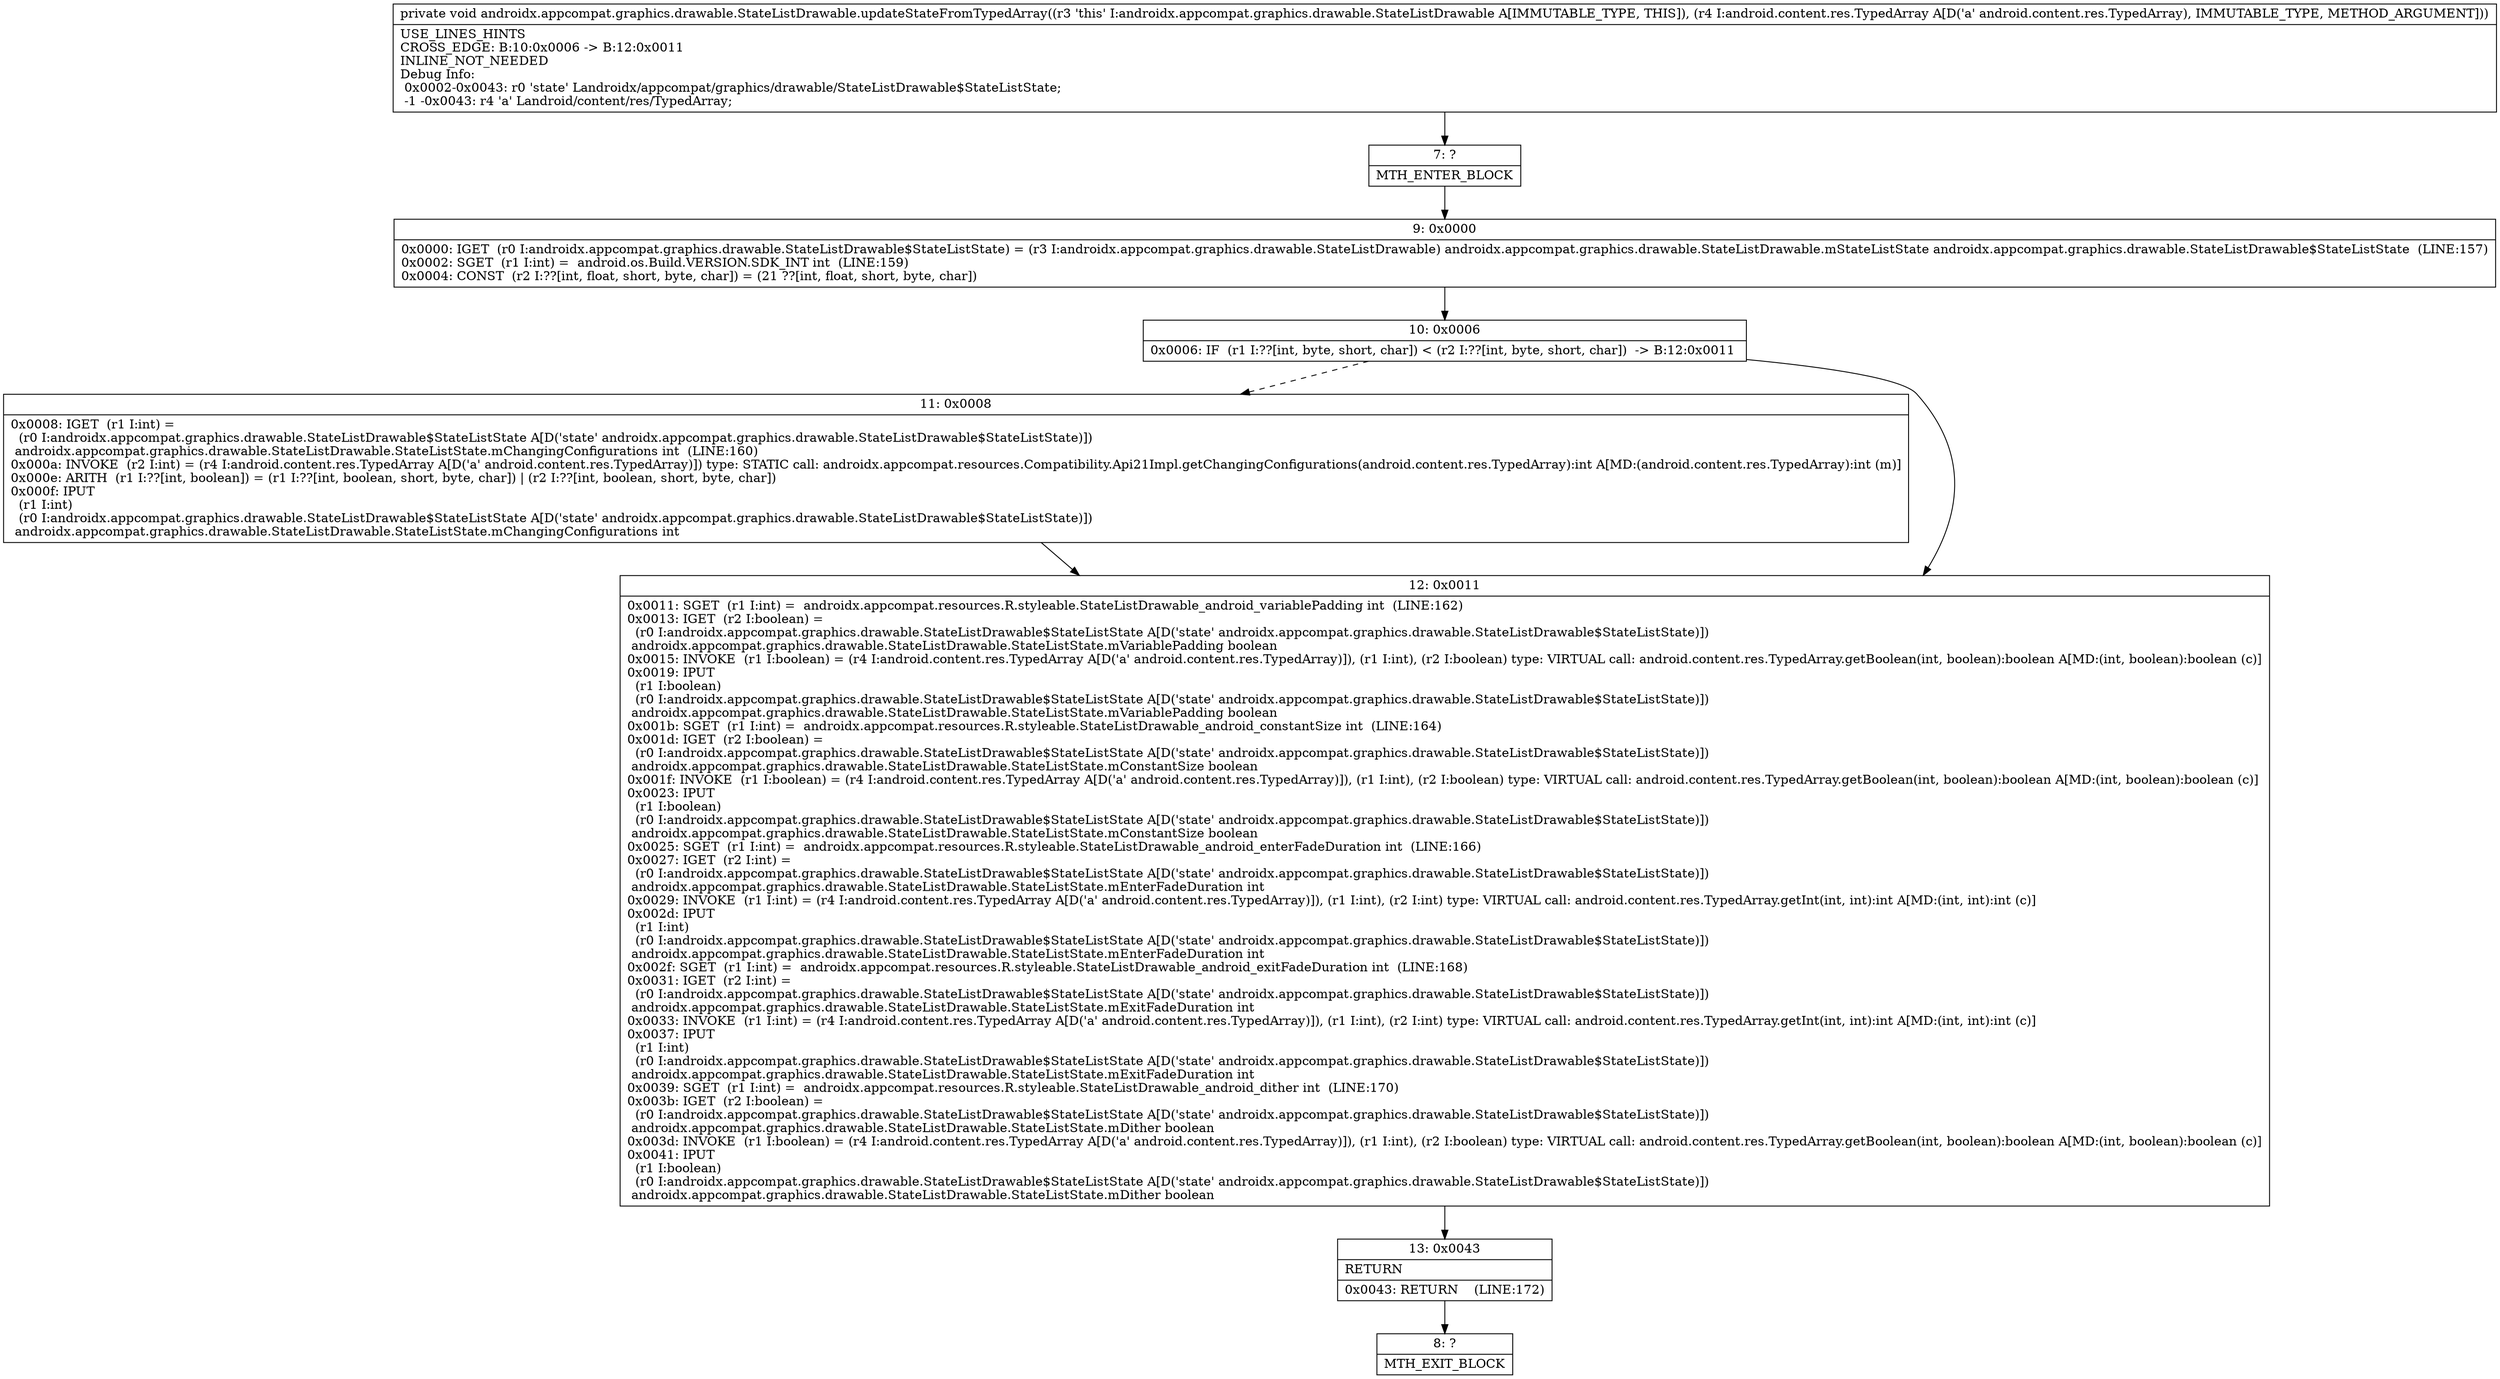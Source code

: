 digraph "CFG forandroidx.appcompat.graphics.drawable.StateListDrawable.updateStateFromTypedArray(Landroid\/content\/res\/TypedArray;)V" {
Node_7 [shape=record,label="{7\:\ ?|MTH_ENTER_BLOCK\l}"];
Node_9 [shape=record,label="{9\:\ 0x0000|0x0000: IGET  (r0 I:androidx.appcompat.graphics.drawable.StateListDrawable$StateListState) = (r3 I:androidx.appcompat.graphics.drawable.StateListDrawable) androidx.appcompat.graphics.drawable.StateListDrawable.mStateListState androidx.appcompat.graphics.drawable.StateListDrawable$StateListState  (LINE:157)\l0x0002: SGET  (r1 I:int) =  android.os.Build.VERSION.SDK_INT int  (LINE:159)\l0x0004: CONST  (r2 I:??[int, float, short, byte, char]) = (21 ??[int, float, short, byte, char]) \l}"];
Node_10 [shape=record,label="{10\:\ 0x0006|0x0006: IF  (r1 I:??[int, byte, short, char]) \< (r2 I:??[int, byte, short, char])  \-\> B:12:0x0011 \l}"];
Node_11 [shape=record,label="{11\:\ 0x0008|0x0008: IGET  (r1 I:int) = \l  (r0 I:androidx.appcompat.graphics.drawable.StateListDrawable$StateListState A[D('state' androidx.appcompat.graphics.drawable.StateListDrawable$StateListState)])\l androidx.appcompat.graphics.drawable.StateListDrawable.StateListState.mChangingConfigurations int  (LINE:160)\l0x000a: INVOKE  (r2 I:int) = (r4 I:android.content.res.TypedArray A[D('a' android.content.res.TypedArray)]) type: STATIC call: androidx.appcompat.resources.Compatibility.Api21Impl.getChangingConfigurations(android.content.res.TypedArray):int A[MD:(android.content.res.TypedArray):int (m)]\l0x000e: ARITH  (r1 I:??[int, boolean]) = (r1 I:??[int, boolean, short, byte, char]) \| (r2 I:??[int, boolean, short, byte, char]) \l0x000f: IPUT  \l  (r1 I:int)\l  (r0 I:androidx.appcompat.graphics.drawable.StateListDrawable$StateListState A[D('state' androidx.appcompat.graphics.drawable.StateListDrawable$StateListState)])\l androidx.appcompat.graphics.drawable.StateListDrawable.StateListState.mChangingConfigurations int \l}"];
Node_12 [shape=record,label="{12\:\ 0x0011|0x0011: SGET  (r1 I:int) =  androidx.appcompat.resources.R.styleable.StateListDrawable_android_variablePadding int  (LINE:162)\l0x0013: IGET  (r2 I:boolean) = \l  (r0 I:androidx.appcompat.graphics.drawable.StateListDrawable$StateListState A[D('state' androidx.appcompat.graphics.drawable.StateListDrawable$StateListState)])\l androidx.appcompat.graphics.drawable.StateListDrawable.StateListState.mVariablePadding boolean \l0x0015: INVOKE  (r1 I:boolean) = (r4 I:android.content.res.TypedArray A[D('a' android.content.res.TypedArray)]), (r1 I:int), (r2 I:boolean) type: VIRTUAL call: android.content.res.TypedArray.getBoolean(int, boolean):boolean A[MD:(int, boolean):boolean (c)]\l0x0019: IPUT  \l  (r1 I:boolean)\l  (r0 I:androidx.appcompat.graphics.drawable.StateListDrawable$StateListState A[D('state' androidx.appcompat.graphics.drawable.StateListDrawable$StateListState)])\l androidx.appcompat.graphics.drawable.StateListDrawable.StateListState.mVariablePadding boolean \l0x001b: SGET  (r1 I:int) =  androidx.appcompat.resources.R.styleable.StateListDrawable_android_constantSize int  (LINE:164)\l0x001d: IGET  (r2 I:boolean) = \l  (r0 I:androidx.appcompat.graphics.drawable.StateListDrawable$StateListState A[D('state' androidx.appcompat.graphics.drawable.StateListDrawable$StateListState)])\l androidx.appcompat.graphics.drawable.StateListDrawable.StateListState.mConstantSize boolean \l0x001f: INVOKE  (r1 I:boolean) = (r4 I:android.content.res.TypedArray A[D('a' android.content.res.TypedArray)]), (r1 I:int), (r2 I:boolean) type: VIRTUAL call: android.content.res.TypedArray.getBoolean(int, boolean):boolean A[MD:(int, boolean):boolean (c)]\l0x0023: IPUT  \l  (r1 I:boolean)\l  (r0 I:androidx.appcompat.graphics.drawable.StateListDrawable$StateListState A[D('state' androidx.appcompat.graphics.drawable.StateListDrawable$StateListState)])\l androidx.appcompat.graphics.drawable.StateListDrawable.StateListState.mConstantSize boolean \l0x0025: SGET  (r1 I:int) =  androidx.appcompat.resources.R.styleable.StateListDrawable_android_enterFadeDuration int  (LINE:166)\l0x0027: IGET  (r2 I:int) = \l  (r0 I:androidx.appcompat.graphics.drawable.StateListDrawable$StateListState A[D('state' androidx.appcompat.graphics.drawable.StateListDrawable$StateListState)])\l androidx.appcompat.graphics.drawable.StateListDrawable.StateListState.mEnterFadeDuration int \l0x0029: INVOKE  (r1 I:int) = (r4 I:android.content.res.TypedArray A[D('a' android.content.res.TypedArray)]), (r1 I:int), (r2 I:int) type: VIRTUAL call: android.content.res.TypedArray.getInt(int, int):int A[MD:(int, int):int (c)]\l0x002d: IPUT  \l  (r1 I:int)\l  (r0 I:androidx.appcompat.graphics.drawable.StateListDrawable$StateListState A[D('state' androidx.appcompat.graphics.drawable.StateListDrawable$StateListState)])\l androidx.appcompat.graphics.drawable.StateListDrawable.StateListState.mEnterFadeDuration int \l0x002f: SGET  (r1 I:int) =  androidx.appcompat.resources.R.styleable.StateListDrawable_android_exitFadeDuration int  (LINE:168)\l0x0031: IGET  (r2 I:int) = \l  (r0 I:androidx.appcompat.graphics.drawable.StateListDrawable$StateListState A[D('state' androidx.appcompat.graphics.drawable.StateListDrawable$StateListState)])\l androidx.appcompat.graphics.drawable.StateListDrawable.StateListState.mExitFadeDuration int \l0x0033: INVOKE  (r1 I:int) = (r4 I:android.content.res.TypedArray A[D('a' android.content.res.TypedArray)]), (r1 I:int), (r2 I:int) type: VIRTUAL call: android.content.res.TypedArray.getInt(int, int):int A[MD:(int, int):int (c)]\l0x0037: IPUT  \l  (r1 I:int)\l  (r0 I:androidx.appcompat.graphics.drawable.StateListDrawable$StateListState A[D('state' androidx.appcompat.graphics.drawable.StateListDrawable$StateListState)])\l androidx.appcompat.graphics.drawable.StateListDrawable.StateListState.mExitFadeDuration int \l0x0039: SGET  (r1 I:int) =  androidx.appcompat.resources.R.styleable.StateListDrawable_android_dither int  (LINE:170)\l0x003b: IGET  (r2 I:boolean) = \l  (r0 I:androidx.appcompat.graphics.drawable.StateListDrawable$StateListState A[D('state' androidx.appcompat.graphics.drawable.StateListDrawable$StateListState)])\l androidx.appcompat.graphics.drawable.StateListDrawable.StateListState.mDither boolean \l0x003d: INVOKE  (r1 I:boolean) = (r4 I:android.content.res.TypedArray A[D('a' android.content.res.TypedArray)]), (r1 I:int), (r2 I:boolean) type: VIRTUAL call: android.content.res.TypedArray.getBoolean(int, boolean):boolean A[MD:(int, boolean):boolean (c)]\l0x0041: IPUT  \l  (r1 I:boolean)\l  (r0 I:androidx.appcompat.graphics.drawable.StateListDrawable$StateListState A[D('state' androidx.appcompat.graphics.drawable.StateListDrawable$StateListState)])\l androidx.appcompat.graphics.drawable.StateListDrawable.StateListState.mDither boolean \l}"];
Node_13 [shape=record,label="{13\:\ 0x0043|RETURN\l|0x0043: RETURN    (LINE:172)\l}"];
Node_8 [shape=record,label="{8\:\ ?|MTH_EXIT_BLOCK\l}"];
MethodNode[shape=record,label="{private void androidx.appcompat.graphics.drawable.StateListDrawable.updateStateFromTypedArray((r3 'this' I:androidx.appcompat.graphics.drawable.StateListDrawable A[IMMUTABLE_TYPE, THIS]), (r4 I:android.content.res.TypedArray A[D('a' android.content.res.TypedArray), IMMUTABLE_TYPE, METHOD_ARGUMENT]))  | USE_LINES_HINTS\lCROSS_EDGE: B:10:0x0006 \-\> B:12:0x0011\lINLINE_NOT_NEEDED\lDebug Info:\l  0x0002\-0x0043: r0 'state' Landroidx\/appcompat\/graphics\/drawable\/StateListDrawable$StateListState;\l  \-1 \-0x0043: r4 'a' Landroid\/content\/res\/TypedArray;\l}"];
MethodNode -> Node_7;Node_7 -> Node_9;
Node_9 -> Node_10;
Node_10 -> Node_11[style=dashed];
Node_10 -> Node_12;
Node_11 -> Node_12;
Node_12 -> Node_13;
Node_13 -> Node_8;
}

